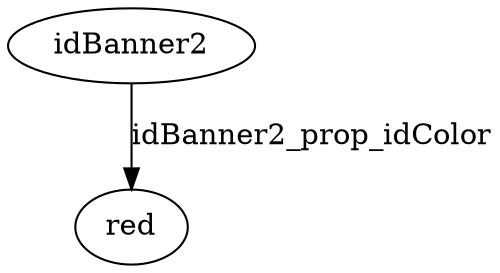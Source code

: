 strict digraph  {
idBanner2 [node_type=entity_node, root=root];
red;
idBanner2 -> red  [edge_type=property, label=idBanner2_prop_idColor];
}
